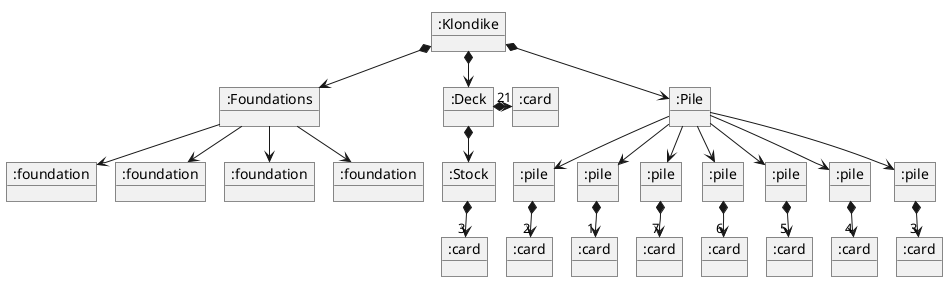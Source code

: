 @startuml initialState
!pragma layout smetana
object ":Klondike" as Klondike
object ":Deck" as Deck
object ":Stock" as Stock
object ":Pile" as Pile
object ":Foundations" as Foundation

together {
    object ":pile" as Pile1
    object ":pile" as Pile2
    object ":pile" as Pile3
    object ":pile" as Pile4
    object ":pile" as Pile5
    object ":pile" as Pile6
    object ":pile" as Pile7
}

together {
    object ":foundation" as Foundation1
    object ":foundation" as Foundation2
    object ":foundation" as Foundation3
    object ":foundation" as Foundation4
}

together {
    object ":card" as Card1
    object ":card" as Card2
    object ":card" as Card3
    object ":card" as Card4
    object ":card" as Card5
    object ":card" as Card6
    object ":card" as Card7
    object ":card" as Card8
    object ":card" as Card9
}

Klondike *-down-> Deck
Deck *-left-> "21" Card8

Deck *-down-> Stock
Stock *-down-> "3" Card9

Klondike *-down-> Pile

Pile -->  Pile7
Pile7 *-down-> "1" Card7

Pile -->  Pile6
Pile6 *-down-> "2" Card6

Pile -->  Pile5
Pile5 *-down-> "3" Card5

Pile -->  Pile4
Pile4 *-down-> "4" Card4

Pile -->  Pile3
Pile3 *-down-> "5" Card3

Pile -->  Pile2
Pile2 *-down-> "6" Card2

Pile -->  Pile1
Pile1 *-down-> "7" Card1

Klondike *-down-> Foundation

Foundation -->  Foundation1
Foundation -->  Foundation2
Foundation -->  Foundation3
Foundation -->  Foundation4

@enduml